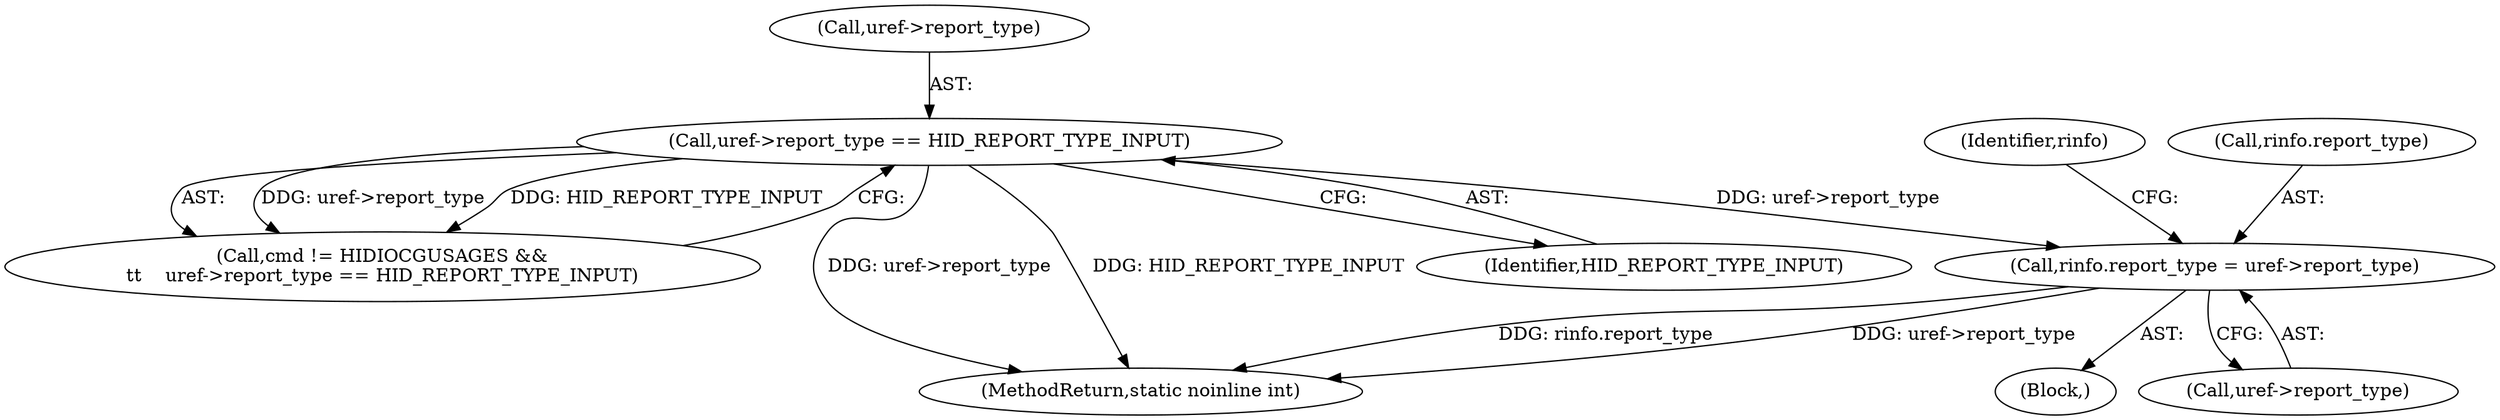 digraph "0_linux_93a2001bdfd5376c3dc2158653034c20392d15c5@pointer" {
"1000277" [label="(Call,rinfo.report_type = uref->report_type)"];
"1000252" [label="(Call,uref->report_type == HID_REPORT_TYPE_INPUT)"];
"1000256" [label="(Identifier,HID_REPORT_TYPE_INPUT)"];
"1000253" [label="(Call,uref->report_type)"];
"1000281" [label="(Call,uref->report_type)"];
"1000252" [label="(Call,uref->report_type == HID_REPORT_TYPE_INPUT)"];
"1000286" [label="(Identifier,rinfo)"];
"1000277" [label="(Call,rinfo.report_type = uref->report_type)"];
"1000248" [label="(Call,cmd != HIDIOCGUSAGES &&\n\t\t    uref->report_type == HID_REPORT_TYPE_INPUT)"];
"1000504" [label="(MethodReturn,static noinline int)"];
"1000276" [label="(Block,)"];
"1000278" [label="(Call,rinfo.report_type)"];
"1000277" -> "1000276"  [label="AST: "];
"1000277" -> "1000281"  [label="CFG: "];
"1000278" -> "1000277"  [label="AST: "];
"1000281" -> "1000277"  [label="AST: "];
"1000286" -> "1000277"  [label="CFG: "];
"1000277" -> "1000504"  [label="DDG: rinfo.report_type"];
"1000277" -> "1000504"  [label="DDG: uref->report_type"];
"1000252" -> "1000277"  [label="DDG: uref->report_type"];
"1000252" -> "1000248"  [label="AST: "];
"1000252" -> "1000256"  [label="CFG: "];
"1000253" -> "1000252"  [label="AST: "];
"1000256" -> "1000252"  [label="AST: "];
"1000248" -> "1000252"  [label="CFG: "];
"1000252" -> "1000504"  [label="DDG: uref->report_type"];
"1000252" -> "1000504"  [label="DDG: HID_REPORT_TYPE_INPUT"];
"1000252" -> "1000248"  [label="DDG: uref->report_type"];
"1000252" -> "1000248"  [label="DDG: HID_REPORT_TYPE_INPUT"];
}
